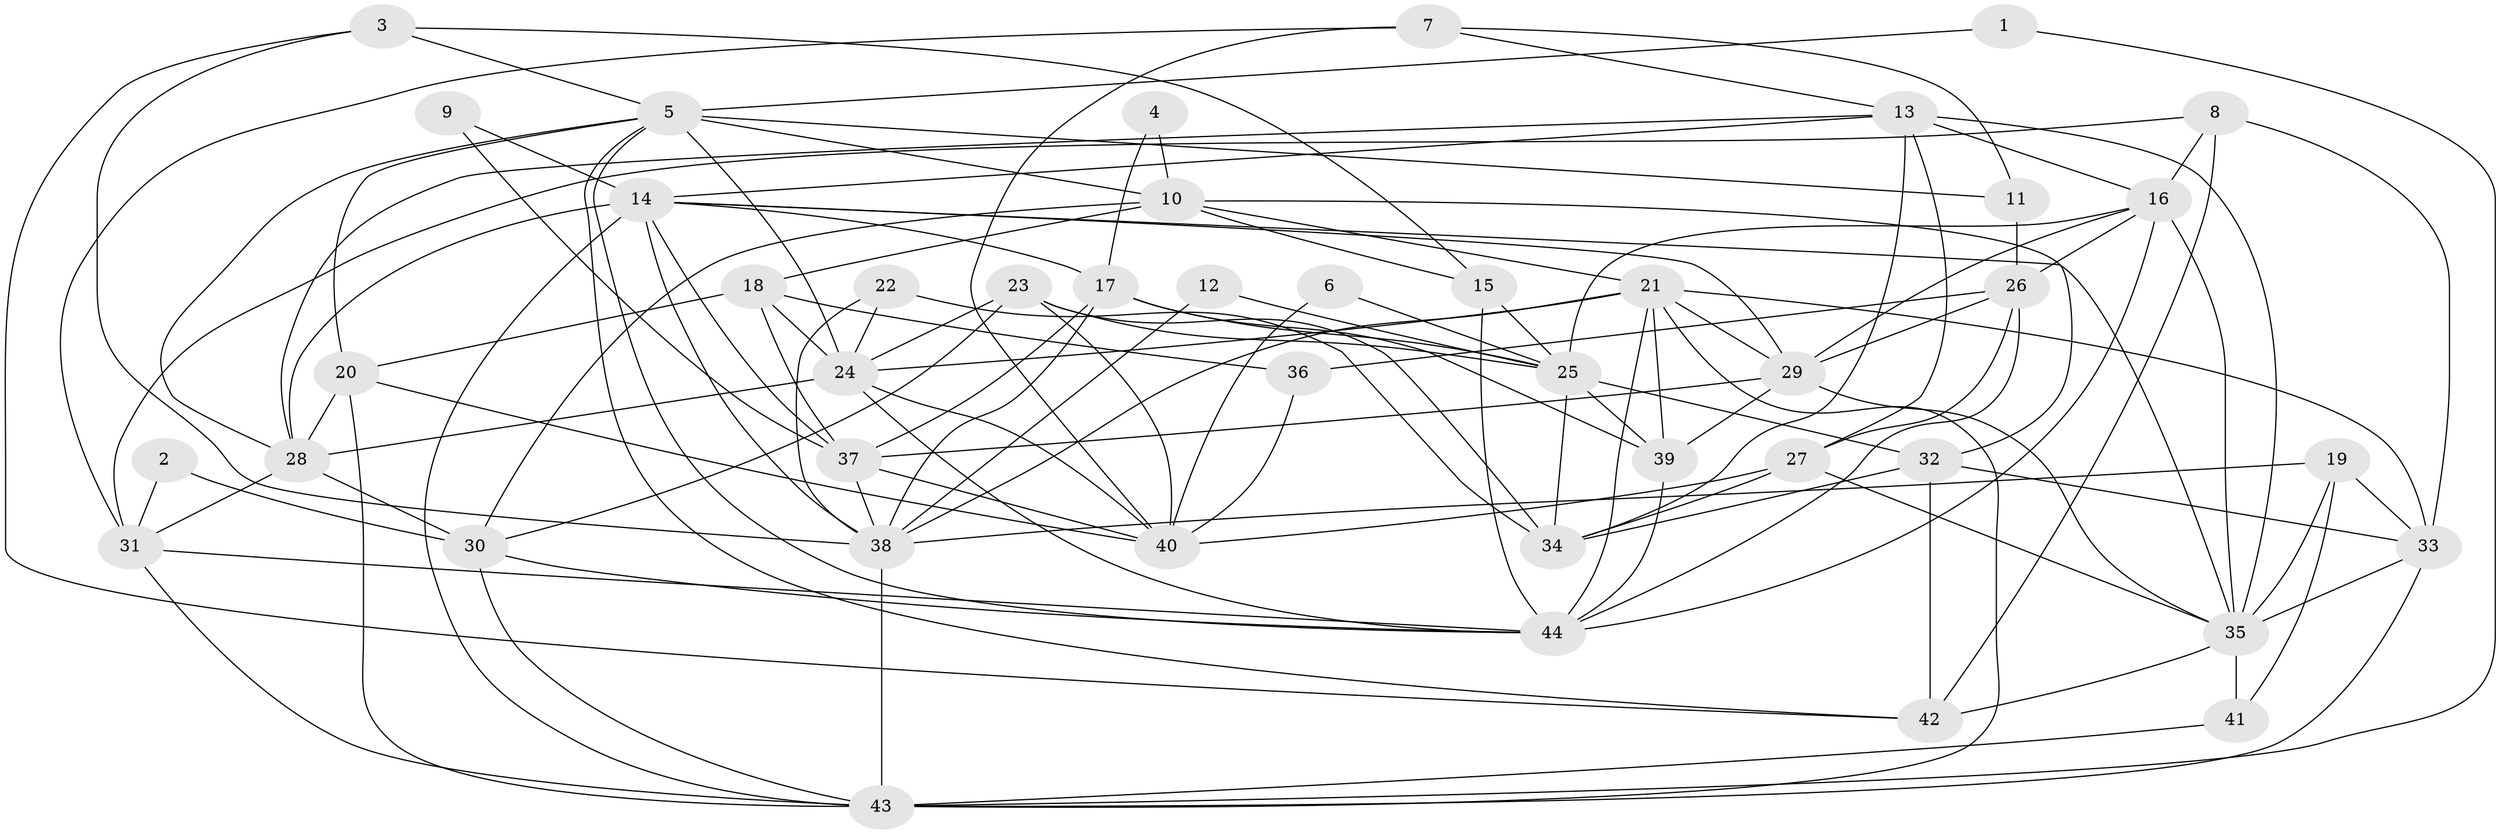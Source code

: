 // original degree distribution, {6: 0.07954545454545454, 4: 0.2840909090909091, 2: 0.18181818181818182, 3: 0.20454545454545456, 5: 0.17045454545454544, 7: 0.07954545454545454}
// Generated by graph-tools (version 1.1) at 2025/50/03/09/25 03:50:09]
// undirected, 44 vertices, 122 edges
graph export_dot {
graph [start="1"]
  node [color=gray90,style=filled];
  1;
  2;
  3;
  4;
  5;
  6;
  7;
  8;
  9;
  10;
  11;
  12;
  13;
  14;
  15;
  16;
  17;
  18;
  19;
  20;
  21;
  22;
  23;
  24;
  25;
  26;
  27;
  28;
  29;
  30;
  31;
  32;
  33;
  34;
  35;
  36;
  37;
  38;
  39;
  40;
  41;
  42;
  43;
  44;
  1 -- 5 [weight=1.0];
  1 -- 43 [weight=1.0];
  2 -- 30 [weight=1.0];
  2 -- 31 [weight=1.0];
  3 -- 5 [weight=1.0];
  3 -- 15 [weight=1.0];
  3 -- 38 [weight=1.0];
  3 -- 42 [weight=1.0];
  4 -- 10 [weight=1.0];
  4 -- 17 [weight=1.0];
  5 -- 10 [weight=1.0];
  5 -- 11 [weight=2.0];
  5 -- 20 [weight=1.0];
  5 -- 24 [weight=1.0];
  5 -- 28 [weight=1.0];
  5 -- 42 [weight=1.0];
  5 -- 44 [weight=1.0];
  6 -- 25 [weight=1.0];
  6 -- 40 [weight=1.0];
  7 -- 11 [weight=1.0];
  7 -- 13 [weight=1.0];
  7 -- 31 [weight=1.0];
  7 -- 40 [weight=1.0];
  8 -- 16 [weight=1.0];
  8 -- 31 [weight=1.0];
  8 -- 33 [weight=1.0];
  8 -- 42 [weight=1.0];
  9 -- 14 [weight=1.0];
  9 -- 37 [weight=1.0];
  10 -- 15 [weight=1.0];
  10 -- 18 [weight=1.0];
  10 -- 21 [weight=1.0];
  10 -- 30 [weight=1.0];
  10 -- 32 [weight=1.0];
  11 -- 26 [weight=1.0];
  12 -- 25 [weight=1.0];
  12 -- 38 [weight=1.0];
  13 -- 14 [weight=1.0];
  13 -- 16 [weight=1.0];
  13 -- 27 [weight=1.0];
  13 -- 28 [weight=1.0];
  13 -- 34 [weight=1.0];
  13 -- 35 [weight=1.0];
  14 -- 17 [weight=1.0];
  14 -- 28 [weight=1.0];
  14 -- 29 [weight=1.0];
  14 -- 35 [weight=1.0];
  14 -- 37 [weight=1.0];
  14 -- 38 [weight=1.0];
  14 -- 43 [weight=1.0];
  15 -- 25 [weight=1.0];
  15 -- 44 [weight=1.0];
  16 -- 25 [weight=1.0];
  16 -- 26 [weight=1.0];
  16 -- 29 [weight=1.0];
  16 -- 35 [weight=3.0];
  16 -- 44 [weight=1.0];
  17 -- 25 [weight=1.0];
  17 -- 37 [weight=1.0];
  17 -- 38 [weight=1.0];
  17 -- 39 [weight=1.0];
  18 -- 20 [weight=1.0];
  18 -- 24 [weight=1.0];
  18 -- 36 [weight=1.0];
  18 -- 37 [weight=1.0];
  19 -- 33 [weight=1.0];
  19 -- 35 [weight=2.0];
  19 -- 38 [weight=1.0];
  19 -- 41 [weight=1.0];
  20 -- 28 [weight=1.0];
  20 -- 40 [weight=1.0];
  20 -- 43 [weight=1.0];
  21 -- 24 [weight=1.0];
  21 -- 29 [weight=1.0];
  21 -- 33 [weight=1.0];
  21 -- 38 [weight=1.0];
  21 -- 39 [weight=1.0];
  21 -- 43 [weight=1.0];
  21 -- 44 [weight=1.0];
  22 -- 24 [weight=1.0];
  22 -- 34 [weight=1.0];
  22 -- 38 [weight=1.0];
  23 -- 24 [weight=1.0];
  23 -- 25 [weight=1.0];
  23 -- 30 [weight=1.0];
  23 -- 34 [weight=1.0];
  23 -- 40 [weight=1.0];
  24 -- 28 [weight=1.0];
  24 -- 40 [weight=1.0];
  24 -- 44 [weight=1.0];
  25 -- 32 [weight=1.0];
  25 -- 34 [weight=1.0];
  25 -- 39 [weight=1.0];
  26 -- 27 [weight=1.0];
  26 -- 29 [weight=1.0];
  26 -- 36 [weight=1.0];
  26 -- 44 [weight=2.0];
  27 -- 34 [weight=1.0];
  27 -- 35 [weight=1.0];
  27 -- 40 [weight=1.0];
  28 -- 30 [weight=1.0];
  28 -- 31 [weight=1.0];
  29 -- 35 [weight=1.0];
  29 -- 37 [weight=1.0];
  29 -- 39 [weight=1.0];
  30 -- 43 [weight=1.0];
  30 -- 44 [weight=1.0];
  31 -- 43 [weight=1.0];
  31 -- 44 [weight=1.0];
  32 -- 33 [weight=1.0];
  32 -- 34 [weight=1.0];
  32 -- 42 [weight=1.0];
  33 -- 35 [weight=1.0];
  33 -- 43 [weight=1.0];
  35 -- 41 [weight=1.0];
  35 -- 42 [weight=1.0];
  36 -- 40 [weight=1.0];
  37 -- 38 [weight=1.0];
  37 -- 40 [weight=1.0];
  38 -- 43 [weight=1.0];
  39 -- 44 [weight=1.0];
  41 -- 43 [weight=1.0];
}
